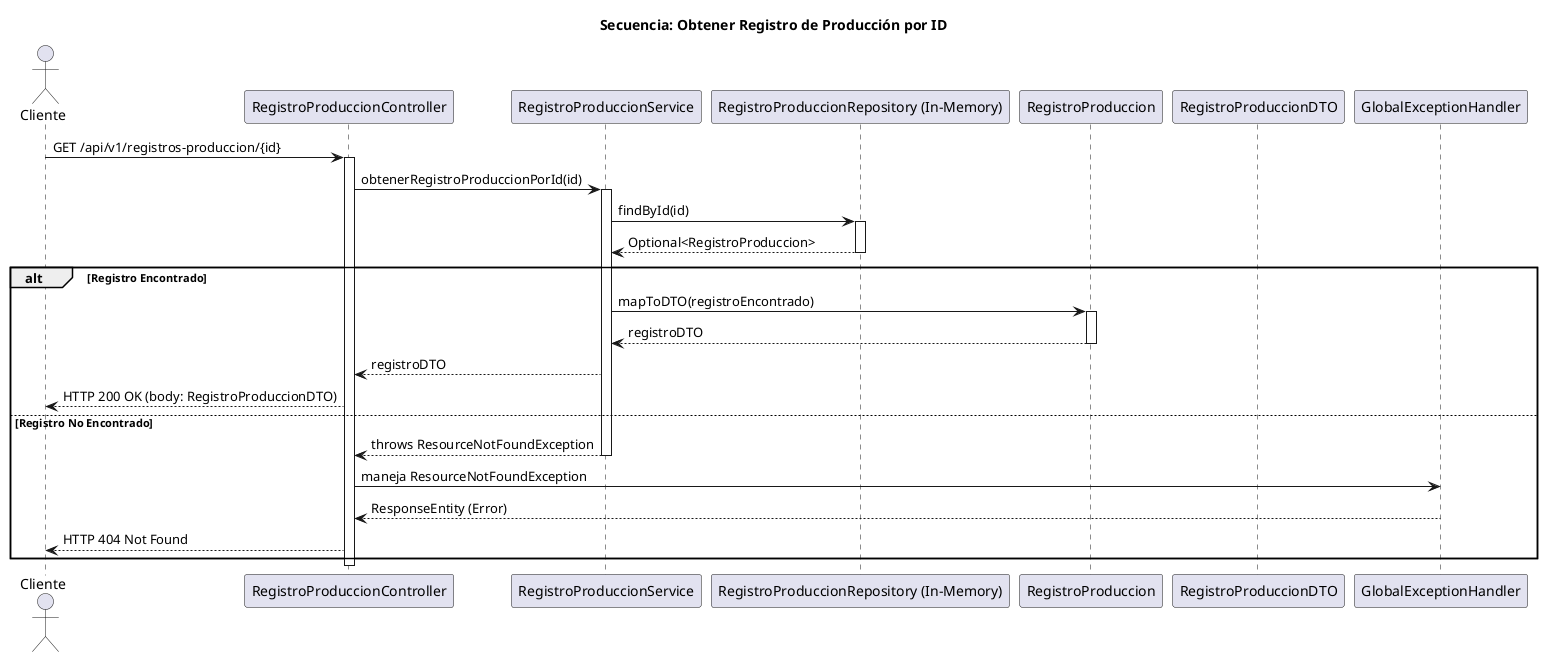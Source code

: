 @startuml sequence_registro_produccion_obtener_id
title Secuencia: Obtener Registro de Producción por ID

actor Cliente as User
participant "RegistroProduccionController" as Ctrl
participant "RegistroProduccionService" as Srv
participant "RegistroProduccionRepository (In-Memory)" as Repo
participant "RegistroProduccion" as Model
participant "RegistroProduccionDTO" as DTO

User -> Ctrl : GET /api/v1/registros-produccion/{id}
activate Ctrl
Ctrl -> Srv : obtenerRegistroProduccionPorId(id)
activate Srv
Srv -> Repo : findById(id)
activate Repo
Repo --> Srv : Optional<RegistroProduccion>
deactivate Repo
alt Registro Encontrado
    Srv -> Model : mapToDTO(registroEncontrado)
    activate Model
    Model --> Srv : registroDTO
    deactivate Model
    Srv --> Ctrl : registroDTO
    Ctrl --> User : HTTP 200 OK (body: RegistroProduccionDTO)
else Registro No Encontrado
    Srv --> Ctrl : throws ResourceNotFoundException
    deactivate Srv
    Ctrl -> GlobalExceptionHandler : maneja ResourceNotFoundException
    GlobalExceptionHandler --> Ctrl : ResponseEntity (Error)
    Ctrl --> User : HTTP 404 Not Found
end
deactivate Ctrl
@enduml
